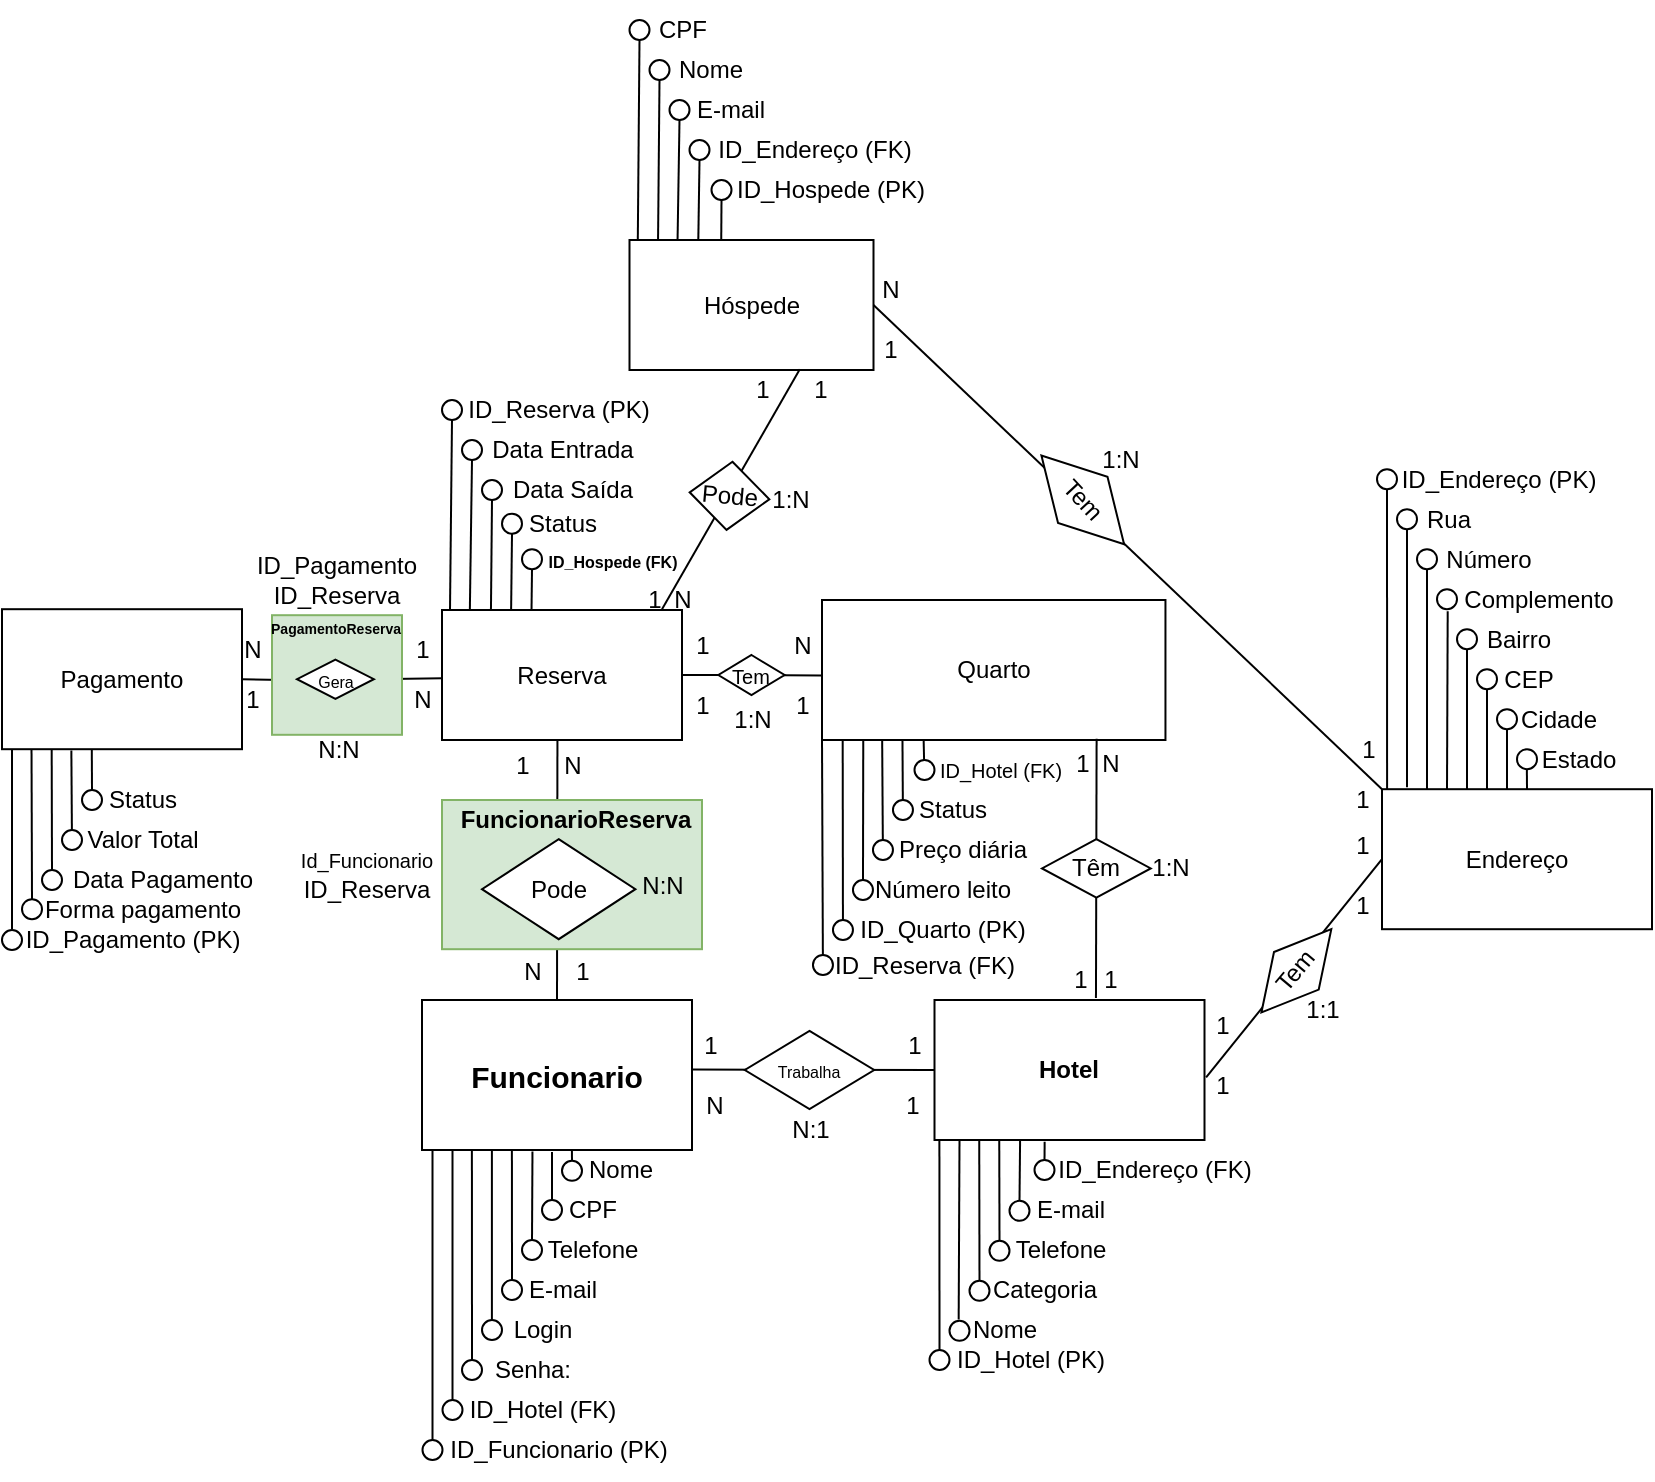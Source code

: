 <mxfile version="26.0.16">
  <diagram name="Página-1" id="-5CQcdj430jWBMGuvR-0">
    <mxGraphModel dx="191" dy="99" grid="1" gridSize="10" guides="1" tooltips="1" connect="1" arrows="1" fold="1" page="1" pageScale="1" pageWidth="827" pageHeight="1169" math="0" shadow="0">
      <root>
        <mxCell id="0" />
        <mxCell id="1" parent="0" />
        <mxCell id="Ok7dYE3IAMVengFxnzop-202" value="" style="endArrow=none;html=1;rounded=0;entryX=1;entryY=0.5;entryDx=0;entryDy=0;exitX=0.003;exitY=0.525;exitDx=0;exitDy=0;exitPerimeter=0;" parent="1" source="Ok7dYE3IAMVengFxnzop-203" target="Ok7dYE3IAMVengFxnzop-7" edge="1">
          <mxGeometry width="50" height="50" relative="1" as="geometry">
            <mxPoint x="190" y="599.6" as="sourcePoint" />
            <mxPoint x="190" y="729.6" as="targetPoint" />
          </mxGeometry>
        </mxCell>
        <mxCell id="2nnpZqraZmaVjeVW0E0M-34" value="" style="endArrow=none;html=1;rounded=0;entryX=1;entryY=0.5;entryDx=0;entryDy=0;exitX=0.003;exitY=0.525;exitDx=0;exitDy=0;exitPerimeter=0;" edge="1" parent="1" source="Ok7dYE3IAMVengFxnzop-6" target="Ok7dYE3IAMVengFxnzop-203">
          <mxGeometry width="50" height="50" relative="1" as="geometry">
            <mxPoint x="220" y="599" as="sourcePoint" />
            <mxPoint x="120" y="600" as="targetPoint" />
          </mxGeometry>
        </mxCell>
        <mxCell id="2nnpZqraZmaVjeVW0E0M-33" value="" style="rounded=0;whiteSpace=wrap;html=1;fillColor=#d5e8d4;strokeColor=#82b366;" vertex="1" parent="1">
          <mxGeometry x="135" y="567.6" width="65" height="59.8" as="geometry" />
        </mxCell>
        <mxCell id="Ok7dYE3IAMVengFxnzop-190" value="" style="endArrow=none;html=1;rounded=0;entryX=0.5;entryY=0;entryDx=0;entryDy=0;exitX=0.481;exitY=1.002;exitDx=0;exitDy=0;exitPerimeter=0;" parent="1" source="Ok7dYE3IAMVengFxnzop-6" target="Ok7dYE3IAMVengFxnzop-1" edge="1">
          <mxGeometry width="50" height="50" relative="1" as="geometry">
            <mxPoint x="356" y="734.8" as="sourcePoint" />
            <mxPoint x="235" y="734.8" as="targetPoint" />
          </mxGeometry>
        </mxCell>
        <mxCell id="2nnpZqraZmaVjeVW0E0M-31" value="" style="rounded=0;whiteSpace=wrap;html=1;fillColor=#d5e8d4;strokeColor=#82b366;align=left;" vertex="1" parent="1">
          <mxGeometry x="220" y="660" width="130" height="74.6" as="geometry" />
        </mxCell>
        <mxCell id="Ok7dYE3IAMVengFxnzop-1" value="&lt;font size=&quot;1&quot; style=&quot;&quot;&gt;&lt;span style=&quot;font-size: 15px;&quot;&gt;&lt;b&gt;Funcionario&lt;/b&gt;&lt;/span&gt;&lt;/font&gt;" style="rounded=0;whiteSpace=wrap;html=1;" parent="1" vertex="1">
          <mxGeometry x="210" y="760" width="135" height="75" as="geometry" />
        </mxCell>
        <mxCell id="Ok7dYE3IAMVengFxnzop-2" value="&lt;b&gt;Hotel&lt;/b&gt;" style="rounded=0;whiteSpace=wrap;html=1;" parent="1" vertex="1">
          <mxGeometry x="466.25" y="760" width="135" height="70" as="geometry" />
        </mxCell>
        <mxCell id="Ok7dYE3IAMVengFxnzop-3" value="Quarto" style="rounded=0;whiteSpace=wrap;html=1;" parent="1" vertex="1">
          <mxGeometry x="410" y="560" width="171.73" height="70" as="geometry" />
        </mxCell>
        <mxCell id="Ok7dYE3IAMVengFxnzop-4" value="Hóspede" style="rounded=0;whiteSpace=wrap;html=1;" parent="1" vertex="1">
          <mxGeometry x="313.75" y="380" width="122" height="65" as="geometry" />
        </mxCell>
        <mxCell id="Ok7dYE3IAMVengFxnzop-6" value="Reserva" style="rounded=0;whiteSpace=wrap;html=1;" parent="1" vertex="1">
          <mxGeometry x="220" y="565" width="120" height="65" as="geometry" />
        </mxCell>
        <mxCell id="Ok7dYE3IAMVengFxnzop-7" value="Pagamento" style="rounded=0;whiteSpace=wrap;html=1;" parent="1" vertex="1">
          <mxGeometry y="564.6" width="120" height="70" as="geometry" />
        </mxCell>
        <mxCell id="Ok7dYE3IAMVengFxnzop-28" value="" style="ellipse;whiteSpace=wrap;html=1;" parent="1" vertex="1">
          <mxGeometry x="230" y="940" width="10" height="10" as="geometry" />
        </mxCell>
        <mxCell id="Ok7dYE3IAMVengFxnzop-32" value="Nome" style="text;html=1;align=center;verticalAlign=middle;resizable=0;points=[];autosize=1;strokeColor=none;fillColor=none;" parent="1" vertex="1">
          <mxGeometry x="278.75" y="830.4" width="60" height="30" as="geometry" />
        </mxCell>
        <mxCell id="Ok7dYE3IAMVengFxnzop-33" value="CPF" style="text;html=1;align=center;verticalAlign=middle;resizable=0;points=[];autosize=1;strokeColor=none;fillColor=none;" parent="1" vertex="1">
          <mxGeometry x="270" y="850" width="50" height="30" as="geometry" />
        </mxCell>
        <mxCell id="Ok7dYE3IAMVengFxnzop-34" value="Telefone" style="text;html=1;align=center;verticalAlign=middle;resizable=0;points=[];autosize=1;strokeColor=none;fillColor=none;" parent="1" vertex="1">
          <mxGeometry x="260" y="870" width="70" height="30" as="geometry" />
        </mxCell>
        <mxCell id="Ok7dYE3IAMVengFxnzop-35" value="&lt;span style=&quot;font-weight: normal;&quot;&gt;E-mail&lt;/span&gt;" style="text;html=1;align=center;verticalAlign=middle;resizable=0;points=[];autosize=1;strokeColor=none;fillColor=none;fontStyle=1" parent="1" vertex="1">
          <mxGeometry x="250" y="890" width="60" height="30" as="geometry" />
        </mxCell>
        <mxCell id="Ok7dYE3IAMVengFxnzop-40" value="&lt;span style=&quot;font-weight: normal;&quot;&gt;Login&lt;/span&gt;" style="text;html=1;align=center;verticalAlign=middle;resizable=0;points=[];autosize=1;strokeColor=none;fillColor=none;fontStyle=1" parent="1" vertex="1">
          <mxGeometry x="245" y="910" width="50" height="30" as="geometry" />
        </mxCell>
        <mxCell id="Ok7dYE3IAMVengFxnzop-41" value="&lt;span style=&quot;font-weight: normal;&quot;&gt;Senha:&lt;/span&gt;" style="text;html=1;align=center;verticalAlign=middle;resizable=0;points=[];autosize=1;strokeColor=none;fillColor=none;fontStyle=1" parent="1" vertex="1">
          <mxGeometry x="235" y="930" width="60" height="30" as="geometry" />
        </mxCell>
        <mxCell id="Ok7dYE3IAMVengFxnzop-43" value="" style="endArrow=none;html=1;rounded=0;" parent="1" edge="1">
          <mxGeometry width="50" height="50" relative="1" as="geometry">
            <mxPoint x="235" y="940" as="sourcePoint" />
            <mxPoint x="234.95" y="835" as="targetPoint" />
          </mxGeometry>
        </mxCell>
        <mxCell id="Ok7dYE3IAMVengFxnzop-45" value="" style="ellipse;whiteSpace=wrap;html=1;" parent="1" vertex="1">
          <mxGeometry x="240" y="920" width="10" height="10" as="geometry" />
        </mxCell>
        <mxCell id="Ok7dYE3IAMVengFxnzop-46" value="" style="endArrow=none;html=1;rounded=0;" parent="1" edge="1">
          <mxGeometry width="50" height="50" relative="1" as="geometry">
            <mxPoint x="244.95" y="920" as="sourcePoint" />
            <mxPoint x="244.95" y="835" as="targetPoint" />
          </mxGeometry>
        </mxCell>
        <mxCell id="Ok7dYE3IAMVengFxnzop-47" value="" style="endArrow=none;html=1;rounded=0;" parent="1" edge="1">
          <mxGeometry width="50" height="50" relative="1" as="geometry">
            <mxPoint x="255" y="900" as="sourcePoint" />
            <mxPoint x="254.95" y="835" as="targetPoint" />
          </mxGeometry>
        </mxCell>
        <mxCell id="Ok7dYE3IAMVengFxnzop-48" value="" style="ellipse;whiteSpace=wrap;html=1;" parent="1" vertex="1">
          <mxGeometry x="250" y="900" width="10" height="10" as="geometry" />
        </mxCell>
        <mxCell id="Ok7dYE3IAMVengFxnzop-49" value="" style="endArrow=none;html=1;rounded=0;exitX=0.5;exitY=0;exitDx=0;exitDy=0;entryX=0.261;entryY=1.01;entryDx=0;entryDy=0;entryPerimeter=0;" parent="1" source="Ok7dYE3IAMVengFxnzop-50" edge="1">
          <mxGeometry width="50" height="50" relative="1" as="geometry">
            <mxPoint x="270" y="890" as="sourcePoint" />
            <mxPoint x="265.235" y="835.75" as="targetPoint" />
          </mxGeometry>
        </mxCell>
        <mxCell id="Ok7dYE3IAMVengFxnzop-50" value="" style="ellipse;whiteSpace=wrap;html=1;" parent="1" vertex="1">
          <mxGeometry x="260" y="880" width="10" height="10" as="geometry" />
        </mxCell>
        <mxCell id="Ok7dYE3IAMVengFxnzop-51" value="" style="endArrow=none;html=1;rounded=0;exitX=0.5;exitY=0;exitDx=0;exitDy=0;" parent="1" source="Ok7dYE3IAMVengFxnzop-52" edge="1">
          <mxGeometry width="50" height="50" relative="1" as="geometry">
            <mxPoint x="280" y="870" as="sourcePoint" />
            <mxPoint x="275" y="836" as="targetPoint" />
          </mxGeometry>
        </mxCell>
        <mxCell id="Ok7dYE3IAMVengFxnzop-52" value="" style="ellipse;whiteSpace=wrap;html=1;" parent="1" vertex="1">
          <mxGeometry x="270" y="860" width="10" height="10" as="geometry" />
        </mxCell>
        <mxCell id="Ok7dYE3IAMVengFxnzop-53" value="" style="endArrow=none;html=1;rounded=0;entryX=0.407;entryY=1.001;entryDx=0;entryDy=0;entryPerimeter=0;" parent="1" edge="1">
          <mxGeometry width="50" height="50" relative="1" as="geometry">
            <mxPoint x="285" y="840" as="sourcePoint" />
            <mxPoint x="284.945" y="835.075" as="targetPoint" />
          </mxGeometry>
        </mxCell>
        <mxCell id="Ok7dYE3IAMVengFxnzop-54" value="" style="ellipse;whiteSpace=wrap;html=1;" parent="1" vertex="1">
          <mxGeometry x="280" y="840.4" width="10" height="10" as="geometry" />
        </mxCell>
        <mxCell id="Ok7dYE3IAMVengFxnzop-57" value="" style="ellipse;whiteSpace=wrap;html=1;" parent="1" vertex="1">
          <mxGeometry x="463.75" y="935" width="10" height="10" as="geometry" />
        </mxCell>
        <mxCell id="Ok7dYE3IAMVengFxnzop-58" value="&lt;span style=&quot;font-weight: normal;&quot;&gt;ID_Hotel (PK)&lt;/span&gt;" style="text;html=1;align=center;verticalAlign=middle;resizable=0;points=[];autosize=1;strokeColor=none;fillColor=none;fontStyle=1" parent="1" vertex="1">
          <mxGeometry x="463.75" y="925" width="100" height="30" as="geometry" />
        </mxCell>
        <mxCell id="Ok7dYE3IAMVengFxnzop-59" value="" style="endArrow=none;html=1;rounded=0;" parent="1" edge="1">
          <mxGeometry width="50" height="50" relative="1" as="geometry">
            <mxPoint x="468.75" y="935" as="sourcePoint" />
            <mxPoint x="468.7" y="830" as="targetPoint" />
          </mxGeometry>
        </mxCell>
        <mxCell id="Ok7dYE3IAMVengFxnzop-63" value="&lt;span style=&quot;font-weight: 400;&quot;&gt;Nome&lt;/span&gt;" style="text;html=1;align=center;verticalAlign=middle;resizable=0;points=[];autosize=1;strokeColor=none;fillColor=none;fontStyle=1" parent="1" vertex="1">
          <mxGeometry x="471.25" y="910.4" width="60" height="30" as="geometry" />
        </mxCell>
        <mxCell id="Ok7dYE3IAMVengFxnzop-64" value="" style="endArrow=none;html=1;rounded=0;exitX=0.459;exitY=-0.069;exitDx=0;exitDy=0;exitPerimeter=0;" parent="1" source="Ok7dYE3IAMVengFxnzop-62" edge="1">
          <mxGeometry width="50" height="50" relative="1" as="geometry">
            <mxPoint x="478.8" y="935" as="sourcePoint" />
            <mxPoint x="478.75" y="830" as="targetPoint" />
          </mxGeometry>
        </mxCell>
        <mxCell id="Ok7dYE3IAMVengFxnzop-62" value="" style="ellipse;whiteSpace=wrap;html=1;" parent="1" vertex="1">
          <mxGeometry x="473.75" y="920.4" width="10" height="10" as="geometry" />
        </mxCell>
        <mxCell id="Ok7dYE3IAMVengFxnzop-84" value="" style="ellipse;whiteSpace=wrap;html=1;" parent="1" vertex="1">
          <mxGeometry x="483.75" y="900.4" width="10" height="10" as="geometry" />
        </mxCell>
        <mxCell id="Ok7dYE3IAMVengFxnzop-86" value="" style="endArrow=none;html=1;rounded=0;entryX=0.154;entryY=1.013;entryDx=0;entryDy=0;entryPerimeter=0;exitX=0.5;exitY=0;exitDx=0;exitDy=0;" parent="1" source="Ok7dYE3IAMVengFxnzop-84" edge="1">
          <mxGeometry width="50" height="50" relative="1" as="geometry">
            <mxPoint x="491.25" y="900" as="sourcePoint" />
            <mxPoint x="488.62" y="830" as="targetPoint" />
          </mxGeometry>
        </mxCell>
        <mxCell id="Ok7dYE3IAMVengFxnzop-87" value="&lt;span style=&quot;font-weight: 400;&quot;&gt;Categoria&lt;/span&gt;" style="text;html=1;align=center;verticalAlign=middle;resizable=0;points=[];autosize=1;strokeColor=none;fillColor=none;fontStyle=1" parent="1" vertex="1">
          <mxGeometry x="481.25" y="890.4" width="80" height="30" as="geometry" />
        </mxCell>
        <mxCell id="Ok7dYE3IAMVengFxnzop-89" value="" style="endArrow=none;html=1;rounded=0;entryX=0.154;entryY=1.013;entryDx=0;entryDy=0;entryPerimeter=0;exitX=0.5;exitY=0;exitDx=0;exitDy=0;" parent="1" source="Ok7dYE3IAMVengFxnzop-90" edge="1">
          <mxGeometry width="50" height="50" relative="1" as="geometry">
            <mxPoint x="501.25" y="890" as="sourcePoint" />
            <mxPoint x="498.63" y="830" as="targetPoint" />
          </mxGeometry>
        </mxCell>
        <mxCell id="Ok7dYE3IAMVengFxnzop-90" value="" style="ellipse;whiteSpace=wrap;html=1;" parent="1" vertex="1">
          <mxGeometry x="493.75" y="880.4" width="10" height="10" as="geometry" />
        </mxCell>
        <mxCell id="Ok7dYE3IAMVengFxnzop-91" value="" style="endArrow=none;html=1;rounded=0;entryX=0.317;entryY=1.003;entryDx=0;entryDy=0;entryPerimeter=0;exitX=0.5;exitY=0;exitDx=0;exitDy=0;" parent="1" source="Ok7dYE3IAMVengFxnzop-92" target="Ok7dYE3IAMVengFxnzop-2" edge="1">
          <mxGeometry width="50" height="50" relative="1" as="geometry">
            <mxPoint x="511.25" y="870" as="sourcePoint" />
            <mxPoint x="508.63" y="810" as="targetPoint" />
          </mxGeometry>
        </mxCell>
        <mxCell id="Ok7dYE3IAMVengFxnzop-92" value="" style="ellipse;whiteSpace=wrap;html=1;" parent="1" vertex="1">
          <mxGeometry x="503.75" y="860.4" width="10" height="10" as="geometry" />
        </mxCell>
        <mxCell id="Ok7dYE3IAMVengFxnzop-93" value="" style="endArrow=none;html=1;rounded=0;entryX=0.408;entryY=1.013;entryDx=0;entryDy=0;entryPerimeter=0;exitX=0.5;exitY=0;exitDx=0;exitDy=0;" parent="1" source="Ok7dYE3IAMVengFxnzop-94" target="Ok7dYE3IAMVengFxnzop-2" edge="1">
          <mxGeometry width="50" height="50" relative="1" as="geometry">
            <mxPoint x="523.75" y="855" as="sourcePoint" />
            <mxPoint x="521.13" y="795" as="targetPoint" />
          </mxGeometry>
        </mxCell>
        <mxCell id="Ok7dYE3IAMVengFxnzop-94" value="" style="ellipse;whiteSpace=wrap;html=1;" parent="1" vertex="1">
          <mxGeometry x="516.25" y="840" width="10" height="10" as="geometry" />
        </mxCell>
        <mxCell id="Ok7dYE3IAMVengFxnzop-95" value="&lt;span style=&quot;font-weight: normal;&quot;&gt;Telefone&lt;/span&gt;" style="text;html=1;align=center;verticalAlign=middle;resizable=0;points=[];autosize=1;strokeColor=none;fillColor=none;fontStyle=1" parent="1" vertex="1">
          <mxGeometry x="493.75" y="870.4" width="70" height="30" as="geometry" />
        </mxCell>
        <mxCell id="Ok7dYE3IAMVengFxnzop-96" value="&lt;span style=&quot;font-weight: normal;&quot;&gt;E-mail&lt;/span&gt;" style="text;html=1;align=center;verticalAlign=middle;resizable=0;points=[];autosize=1;strokeColor=none;fillColor=none;fontStyle=1" parent="1" vertex="1">
          <mxGeometry x="503.75" y="850.4" width="60" height="30" as="geometry" />
        </mxCell>
        <mxCell id="Ok7dYE3IAMVengFxnzop-97" value="&lt;span style=&quot;font-weight: normal;&quot;&gt;ID_Endereço (FK)&lt;/span&gt;" style="text;html=1;align=center;verticalAlign=middle;resizable=0;points=[];autosize=1;strokeColor=none;fillColor=none;fontStyle=1" parent="1" vertex="1">
          <mxGeometry x="516.25" y="830" width="120" height="30" as="geometry" />
        </mxCell>
        <mxCell id="Ok7dYE3IAMVengFxnzop-98" value="Endereço" style="rounded=0;whiteSpace=wrap;html=1;" parent="1" vertex="1">
          <mxGeometry x="690" y="654.6" width="135" height="70" as="geometry" />
        </mxCell>
        <mxCell id="Ok7dYE3IAMVengFxnzop-100" value="" style="endArrow=none;html=1;rounded=0;entryX=0.5;entryY=1;entryDx=0;entryDy=0;" parent="1" target="Ok7dYE3IAMVengFxnzop-101" edge="1">
          <mxGeometry width="50" height="50" relative="1" as="geometry">
            <mxPoint x="692.55" y="654.6" as="sourcePoint" />
            <mxPoint x="692.5" y="549.6" as="targetPoint" />
          </mxGeometry>
        </mxCell>
        <mxCell id="Ok7dYE3IAMVengFxnzop-101" value="" style="ellipse;whiteSpace=wrap;html=1;" parent="1" vertex="1">
          <mxGeometry x="687.5" y="494.6" width="10" height="10" as="geometry" />
        </mxCell>
        <mxCell id="Ok7dYE3IAMVengFxnzop-102" value="" style="ellipse;whiteSpace=wrap;html=1;" parent="1" vertex="1">
          <mxGeometry x="697.5" y="514.6" width="10" height="10" as="geometry" />
        </mxCell>
        <mxCell id="Ok7dYE3IAMVengFxnzop-103" value="" style="ellipse;whiteSpace=wrap;html=1;" parent="1" vertex="1">
          <mxGeometry x="707.5" y="534.6" width="10" height="10" as="geometry" />
        </mxCell>
        <mxCell id="Ok7dYE3IAMVengFxnzop-104" value="" style="ellipse;whiteSpace=wrap;html=1;" parent="1" vertex="1">
          <mxGeometry x="717.5" y="554.6" width="10" height="10" as="geometry" />
        </mxCell>
        <mxCell id="Ok7dYE3IAMVengFxnzop-108" value="" style="endArrow=none;html=1;rounded=0;entryX=0.5;entryY=1;entryDx=0;entryDy=0;" parent="1" target="Ok7dYE3IAMVengFxnzop-102" edge="1">
          <mxGeometry width="50" height="50" relative="1" as="geometry">
            <mxPoint x="702.5" y="653.6" as="sourcePoint" />
            <mxPoint x="699.9" y="554.6" as="targetPoint" />
          </mxGeometry>
        </mxCell>
        <mxCell id="Ok7dYE3IAMVengFxnzop-109" value="" style="endArrow=none;html=1;rounded=0;entryX=0.5;entryY=1;entryDx=0;entryDy=0;" parent="1" target="Ok7dYE3IAMVengFxnzop-103" edge="1">
          <mxGeometry width="50" height="50" relative="1" as="geometry">
            <mxPoint x="712.5" y="654.6" as="sourcePoint" />
            <mxPoint x="712.5" y="594.6" as="targetPoint" />
          </mxGeometry>
        </mxCell>
        <mxCell id="Ok7dYE3IAMVengFxnzop-110" value="" style="endArrow=none;html=1;rounded=0;entryX=0.535;entryY=1.101;entryDx=0;entryDy=0;entryPerimeter=0;" parent="1" target="Ok7dYE3IAMVengFxnzop-104" edge="1">
          <mxGeometry width="50" height="50" relative="1" as="geometry">
            <mxPoint x="722.5" y="654.6" as="sourcePoint" />
            <mxPoint x="722.5" y="614.6" as="targetPoint" />
          </mxGeometry>
        </mxCell>
        <mxCell id="Ok7dYE3IAMVengFxnzop-114" value="" style="endArrow=none;html=1;rounded=0;" parent="1" target="Ok7dYE3IAMVengFxnzop-105" edge="1">
          <mxGeometry width="50" height="50" relative="1" as="geometry">
            <mxPoint x="732.5" y="654.6" as="sourcePoint" />
            <mxPoint x="732.5" y="594.6" as="targetPoint" />
          </mxGeometry>
        </mxCell>
        <mxCell id="Ok7dYE3IAMVengFxnzop-105" value="" style="ellipse;whiteSpace=wrap;html=1;" parent="1" vertex="1">
          <mxGeometry x="727.5" y="574.6" width="10" height="10" as="geometry" />
        </mxCell>
        <mxCell id="Ok7dYE3IAMVengFxnzop-115" value="" style="endArrow=none;html=1;rounded=0;entryX=0.5;entryY=1;entryDx=0;entryDy=0;" parent="1" target="Ok7dYE3IAMVengFxnzop-106" edge="1">
          <mxGeometry width="50" height="50" relative="1" as="geometry">
            <mxPoint x="742.5" y="654.6" as="sourcePoint" />
            <mxPoint x="742.5" y="604.6" as="targetPoint" />
          </mxGeometry>
        </mxCell>
        <mxCell id="Ok7dYE3IAMVengFxnzop-106" value="" style="ellipse;whiteSpace=wrap;html=1;" parent="1" vertex="1">
          <mxGeometry x="737.5" y="594.6" width="10" height="10" as="geometry" />
        </mxCell>
        <mxCell id="Ok7dYE3IAMVengFxnzop-116" value="" style="endArrow=none;html=1;rounded=0;entryX=0.5;entryY=1;entryDx=0;entryDy=0;" parent="1" target="Ok7dYE3IAMVengFxnzop-107" edge="1">
          <mxGeometry width="50" height="50" relative="1" as="geometry">
            <mxPoint x="752.5" y="654.6" as="sourcePoint" />
            <mxPoint x="752.5" y="614.6" as="targetPoint" />
          </mxGeometry>
        </mxCell>
        <mxCell id="Ok7dYE3IAMVengFxnzop-107" value="" style="ellipse;whiteSpace=wrap;html=1;" parent="1" vertex="1">
          <mxGeometry x="747.5" y="614.6" width="10" height="10" as="geometry" />
        </mxCell>
        <mxCell id="Ok7dYE3IAMVengFxnzop-117" value="&lt;span style=&quot;font-weight: normal;&quot;&gt;ID_Endereço (PK)&lt;/span&gt;" style="text;html=1;align=center;verticalAlign=middle;resizable=0;points=[];autosize=1;strokeColor=none;fillColor=none;fontStyle=1" parent="1" vertex="1">
          <mxGeometry x="687.5" y="484.6" width="120" height="30" as="geometry" />
        </mxCell>
        <mxCell id="Ok7dYE3IAMVengFxnzop-119" value="&lt;span style=&quot;font-weight: normal;&quot;&gt;Rua&lt;/span&gt;" style="text;html=1;align=center;verticalAlign=middle;resizable=0;points=[];autosize=1;strokeColor=none;fillColor=none;fontStyle=1" parent="1" vertex="1">
          <mxGeometry x="697.5" y="504.6" width="50" height="30" as="geometry" />
        </mxCell>
        <mxCell id="Ok7dYE3IAMVengFxnzop-120" value="&lt;span style=&quot;font-weight: normal;&quot;&gt;Número&lt;/span&gt;" style="text;html=1;align=center;verticalAlign=middle;resizable=0;points=[];autosize=1;strokeColor=none;fillColor=none;fontStyle=1" parent="1" vertex="1">
          <mxGeometry x="707.5" y="524.6" width="70" height="30" as="geometry" />
        </mxCell>
        <mxCell id="Ok7dYE3IAMVengFxnzop-121" value="&lt;span style=&quot;font-weight: normal;&quot;&gt;Complemento&lt;/span&gt;" style="text;html=1;align=center;verticalAlign=middle;resizable=0;points=[];autosize=1;strokeColor=none;fillColor=none;fontStyle=1" parent="1" vertex="1">
          <mxGeometry x="717.5" y="544.6" width="100" height="30" as="geometry" />
        </mxCell>
        <mxCell id="Ok7dYE3IAMVengFxnzop-122" value="&lt;span style=&quot;font-weight: normal;&quot;&gt;Bairro&lt;/span&gt;" style="text;html=1;align=center;verticalAlign=middle;resizable=0;points=[];autosize=1;strokeColor=none;fillColor=none;fontStyle=1" parent="1" vertex="1">
          <mxGeometry x="727.5" y="564.6" width="60" height="30" as="geometry" />
        </mxCell>
        <mxCell id="Ok7dYE3IAMVengFxnzop-123" value="&lt;span style=&quot;font-weight: normal;&quot;&gt;CEP&lt;/span&gt;" style="text;html=1;align=center;verticalAlign=middle;resizable=0;points=[];autosize=1;strokeColor=none;fillColor=none;fontStyle=1" parent="1" vertex="1">
          <mxGeometry x="737.5" y="584.6" width="50" height="30" as="geometry" />
        </mxCell>
        <mxCell id="Ok7dYE3IAMVengFxnzop-124" value="&lt;span style=&quot;font-weight: normal;&quot;&gt;Cidade&lt;/span&gt;" style="text;html=1;align=center;verticalAlign=middle;resizable=0;points=[];autosize=1;strokeColor=none;fillColor=none;fontStyle=1" parent="1" vertex="1">
          <mxGeometry x="747.5" y="604.6" width="60" height="30" as="geometry" />
        </mxCell>
        <mxCell id="Ok7dYE3IAMVengFxnzop-126" value="" style="endArrow=none;html=1;rounded=0;entryX=0.5;entryY=1;entryDx=0;entryDy=0;exitX=0.035;exitY=1.001;exitDx=0;exitDy=0;exitPerimeter=0;" parent="1" target="Ok7dYE3IAMVengFxnzop-127" edge="1">
          <mxGeometry width="50" height="50" relative="1" as="geometry">
            <mxPoint x="420.345" y="629.67" as="sourcePoint" />
            <mxPoint x="594.45" y="724.41" as="targetPoint" />
          </mxGeometry>
        </mxCell>
        <mxCell id="Ok7dYE3IAMVengFxnzop-127" value="" style="ellipse;whiteSpace=wrap;html=1;" parent="1" vertex="1">
          <mxGeometry x="415.48" y="720" width="10" height="10" as="geometry" />
        </mxCell>
        <mxCell id="Ok7dYE3IAMVengFxnzop-128" value="" style="endArrow=none;html=1;rounded=0;entryX=0.5;entryY=1;entryDx=0;entryDy=0;exitX=0.109;exitY=1;exitDx=0;exitDy=0;exitPerimeter=0;" parent="1" target="Ok7dYE3IAMVengFxnzop-129" edge="1">
          <mxGeometry width="50" height="50" relative="1" as="geometry">
            <mxPoint x="430.631" y="629.6" as="sourcePoint" />
            <mxPoint x="604.45" y="734.41" as="targetPoint" />
          </mxGeometry>
        </mxCell>
        <mxCell id="Ok7dYE3IAMVengFxnzop-129" value="" style="ellipse;whiteSpace=wrap;html=1;" parent="1" vertex="1">
          <mxGeometry x="425.48" y="700" width="10" height="10" as="geometry" />
        </mxCell>
        <mxCell id="Ok7dYE3IAMVengFxnzop-130" value="" style="endArrow=none;html=1;rounded=0;entryX=0.5;entryY=1;entryDx=0;entryDy=0;exitX=0.177;exitY=1.009;exitDx=0;exitDy=0;exitPerimeter=0;" parent="1" target="Ok7dYE3IAMVengFxnzop-131" edge="1">
          <mxGeometry width="50" height="50" relative="1" as="geometry">
            <mxPoint x="440.083" y="630.23" as="sourcePoint" />
            <mxPoint x="614.45" y="744.41" as="targetPoint" />
          </mxGeometry>
        </mxCell>
        <mxCell id="Ok7dYE3IAMVengFxnzop-131" value="" style="ellipse;whiteSpace=wrap;html=1;" parent="1" vertex="1">
          <mxGeometry x="435.48" y="680" width="10" height="10" as="geometry" />
        </mxCell>
        <mxCell id="Ok7dYE3IAMVengFxnzop-132" value="" style="endArrow=none;html=1;rounded=0;entryX=0.5;entryY=1;entryDx=0;entryDy=0;exitX=0.25;exitY=1;exitDx=0;exitDy=0;" parent="1" target="Ok7dYE3IAMVengFxnzop-133" edge="1">
          <mxGeometry width="50" height="50" relative="1" as="geometry">
            <mxPoint x="450.23" y="629.6" as="sourcePoint" />
            <mxPoint x="624.45" y="754.41" as="targetPoint" />
          </mxGeometry>
        </mxCell>
        <mxCell id="Ok7dYE3IAMVengFxnzop-133" value="" style="ellipse;whiteSpace=wrap;html=1;" parent="1" vertex="1">
          <mxGeometry x="445.48" y="660" width="10" height="10" as="geometry" />
        </mxCell>
        <mxCell id="Ok7dYE3IAMVengFxnzop-134" value="ID_Quarto (PK)" style="text;html=1;align=center;verticalAlign=middle;resizable=0;points=[];autosize=1;strokeColor=none;fillColor=none;" parent="1" vertex="1">
          <mxGeometry x="415" y="710" width="110" height="30" as="geometry" />
        </mxCell>
        <mxCell id="Ok7dYE3IAMVengFxnzop-135" value="Número leito" style="text;html=1;align=center;verticalAlign=middle;resizable=0;points=[];autosize=1;strokeColor=none;fillColor=none;" parent="1" vertex="1">
          <mxGeometry x="425.48" y="690" width="90" height="30" as="geometry" />
        </mxCell>
        <mxCell id="Ok7dYE3IAMVengFxnzop-136" value="Preço diária" style="text;html=1;align=center;verticalAlign=middle;resizable=0;points=[];autosize=1;strokeColor=none;fillColor=none;" parent="1" vertex="1">
          <mxGeometry x="435.48" y="670" width="90" height="30" as="geometry" />
        </mxCell>
        <mxCell id="Ok7dYE3IAMVengFxnzop-137" value="Status" style="text;html=1;align=center;verticalAlign=middle;resizable=0;points=[];autosize=1;strokeColor=none;fillColor=none;" parent="1" vertex="1">
          <mxGeometry x="445.48" y="650" width="60" height="30" as="geometry" />
        </mxCell>
        <mxCell id="Ok7dYE3IAMVengFxnzop-138" value="" style="endArrow=none;html=1;rounded=0;entryX=0.5;entryY=1;entryDx=0;entryDy=0;exitX=0.034;exitY=0.004;exitDx=0;exitDy=0;exitPerimeter=0;" parent="1" source="Ok7dYE3IAMVengFxnzop-4" target="Ok7dYE3IAMVengFxnzop-139" edge="1">
          <mxGeometry width="50" height="50" relative="1" as="geometry">
            <mxPoint x="318.75" y="270" as="sourcePoint" />
            <mxPoint x="492.72" y="364.81" as="targetPoint" />
          </mxGeometry>
        </mxCell>
        <mxCell id="Ok7dYE3IAMVengFxnzop-139" value="" style="ellipse;whiteSpace=wrap;html=1;" parent="1" vertex="1">
          <mxGeometry x="313.75" y="270.0" width="10" height="10" as="geometry" />
        </mxCell>
        <mxCell id="Ok7dYE3IAMVengFxnzop-140" value="" style="endArrow=none;html=1;rounded=0;entryX=0.5;entryY=1;entryDx=0;entryDy=0;exitX=0.117;exitY=0.001;exitDx=0;exitDy=0;exitPerimeter=0;" parent="1" source="Ok7dYE3IAMVengFxnzop-4" target="Ok7dYE3IAMVengFxnzop-141" edge="1">
          <mxGeometry width="50" height="50" relative="1" as="geometry">
            <mxPoint x="327.75" y="390" as="sourcePoint" />
            <mxPoint x="502.72" y="374.81" as="targetPoint" />
          </mxGeometry>
        </mxCell>
        <mxCell id="Ok7dYE3IAMVengFxnzop-141" value="" style="ellipse;whiteSpace=wrap;html=1;" parent="1" vertex="1">
          <mxGeometry x="323.75" y="290.0" width="10" height="10" as="geometry" />
        </mxCell>
        <mxCell id="Ok7dYE3IAMVengFxnzop-142" value="" style="endArrow=none;html=1;rounded=0;entryX=0.5;entryY=1;entryDx=0;entryDy=0;exitX=0.197;exitY=-0.001;exitDx=0;exitDy=0;exitPerimeter=0;" parent="1" source="Ok7dYE3IAMVengFxnzop-4" target="Ok7dYE3IAMVengFxnzop-143" edge="1">
          <mxGeometry width="50" height="50" relative="1" as="geometry">
            <mxPoint x="337.75" y="400" as="sourcePoint" />
            <mxPoint x="512.72" y="384.81" as="targetPoint" />
          </mxGeometry>
        </mxCell>
        <mxCell id="Ok7dYE3IAMVengFxnzop-143" value="" style="ellipse;whiteSpace=wrap;html=1;" parent="1" vertex="1">
          <mxGeometry x="333.75" y="310.0" width="10" height="10" as="geometry" />
        </mxCell>
        <mxCell id="Ok7dYE3IAMVengFxnzop-144" value="" style="endArrow=none;html=1;rounded=0;entryX=0.5;entryY=1;entryDx=0;entryDy=0;exitX=0.282;exitY=-0.001;exitDx=0;exitDy=0;exitPerimeter=0;" parent="1" source="Ok7dYE3IAMVengFxnzop-4" target="Ok7dYE3IAMVengFxnzop-145" edge="1">
          <mxGeometry width="50" height="50" relative="1" as="geometry">
            <mxPoint x="347.75" y="410" as="sourcePoint" />
            <mxPoint x="522.72" y="394.81" as="targetPoint" />
          </mxGeometry>
        </mxCell>
        <mxCell id="Ok7dYE3IAMVengFxnzop-145" value="" style="ellipse;whiteSpace=wrap;html=1;" parent="1" vertex="1">
          <mxGeometry x="343.75" y="330.0" width="10" height="10" as="geometry" />
        </mxCell>
        <mxCell id="Ok7dYE3IAMVengFxnzop-146" value="CPF" style="text;html=1;align=center;verticalAlign=middle;resizable=0;points=[];autosize=1;strokeColor=none;fillColor=none;" parent="1" vertex="1">
          <mxGeometry x="314.75" y="260" width="50" height="30" as="geometry" />
        </mxCell>
        <mxCell id="Ok7dYE3IAMVengFxnzop-147" value="Nome" style="text;html=1;align=center;verticalAlign=middle;resizable=0;points=[];autosize=1;strokeColor=none;fillColor=none;" parent="1" vertex="1">
          <mxGeometry x="323.75" y="280" width="60" height="30" as="geometry" />
        </mxCell>
        <mxCell id="Ok7dYE3IAMVengFxnzop-148" value="E-mail" style="text;html=1;align=center;verticalAlign=middle;resizable=0;points=[];autosize=1;strokeColor=none;fillColor=none;" parent="1" vertex="1">
          <mxGeometry x="333.75" y="300" width="60" height="30" as="geometry" />
        </mxCell>
        <mxCell id="Ok7dYE3IAMVengFxnzop-151" value="" style="ellipse;whiteSpace=wrap;html=1;" parent="1" vertex="1">
          <mxGeometry x="757.5" y="634.6" width="10" height="10" as="geometry" />
        </mxCell>
        <mxCell id="Ok7dYE3IAMVengFxnzop-152" value="" style="endArrow=none;html=1;rounded=0;entryX=0.5;entryY=1;entryDx=0;entryDy=0;" parent="1" edge="1">
          <mxGeometry width="50" height="50" relative="1" as="geometry">
            <mxPoint x="762.5" y="654.6" as="sourcePoint" />
            <mxPoint x="762.43" y="644.6" as="targetPoint" />
          </mxGeometry>
        </mxCell>
        <mxCell id="Ok7dYE3IAMVengFxnzop-153" value="&lt;span style=&quot;font-weight: normal;&quot;&gt;Estado&lt;/span&gt;" style="text;html=1;align=center;verticalAlign=middle;resizable=0;points=[];autosize=1;strokeColor=none;fillColor=none;fontStyle=1" parent="1" vertex="1">
          <mxGeometry x="757.5" y="624.6" width="60" height="30" as="geometry" />
        </mxCell>
        <mxCell id="Ok7dYE3IAMVengFxnzop-154" value="&lt;span style=&quot;font-weight: normal;&quot;&gt;ID_Endereço (FK)&lt;/span&gt;" style="text;html=1;align=center;verticalAlign=middle;resizable=0;points=[];autosize=1;strokeColor=none;fillColor=none;fontStyle=1" parent="1" vertex="1">
          <mxGeometry x="346.25" y="320" width="120" height="30" as="geometry" />
        </mxCell>
        <mxCell id="Ok7dYE3IAMVengFxnzop-155" value="" style="endArrow=none;html=1;rounded=0;entryX=0.5;entryY=1;entryDx=0;entryDy=0;" parent="1" target="Ok7dYE3IAMVengFxnzop-156" edge="1">
          <mxGeometry width="50" height="50" relative="1" as="geometry">
            <mxPoint x="224" y="565" as="sourcePoint" />
            <mxPoint x="398.97" y="554.81" as="targetPoint" />
          </mxGeometry>
        </mxCell>
        <mxCell id="Ok7dYE3IAMVengFxnzop-156" value="" style="ellipse;whiteSpace=wrap;html=1;" parent="1" vertex="1">
          <mxGeometry x="220" y="460" width="10" height="10" as="geometry" />
        </mxCell>
        <mxCell id="Ok7dYE3IAMVengFxnzop-157" value="" style="endArrow=none;html=1;rounded=0;entryX=0.5;entryY=1;entryDx=0;entryDy=0;exitX=0.116;exitY=0.005;exitDx=0;exitDy=0;exitPerimeter=0;" parent="1" source="Ok7dYE3IAMVengFxnzop-6" target="Ok7dYE3IAMVengFxnzop-158" edge="1">
          <mxGeometry width="50" height="50" relative="1" as="geometry">
            <mxPoint x="234" y="580" as="sourcePoint" />
            <mxPoint x="408.97" y="564.81" as="targetPoint" />
          </mxGeometry>
        </mxCell>
        <mxCell id="Ok7dYE3IAMVengFxnzop-158" value="" style="ellipse;whiteSpace=wrap;html=1;" parent="1" vertex="1">
          <mxGeometry x="230" y="480" width="10" height="10" as="geometry" />
        </mxCell>
        <mxCell id="Ok7dYE3IAMVengFxnzop-159" value="" style="endArrow=none;html=1;rounded=0;entryX=0.5;entryY=1;entryDx=0;entryDy=0;exitX=0.204;exitY=-0.004;exitDx=0;exitDy=0;exitPerimeter=0;" parent="1" source="Ok7dYE3IAMVengFxnzop-6" target="Ok7dYE3IAMVengFxnzop-160" edge="1">
          <mxGeometry width="50" height="50" relative="1" as="geometry">
            <mxPoint x="244" y="590" as="sourcePoint" />
            <mxPoint x="418.97" y="574.81" as="targetPoint" />
          </mxGeometry>
        </mxCell>
        <mxCell id="Ok7dYE3IAMVengFxnzop-160" value="" style="ellipse;whiteSpace=wrap;html=1;" parent="1" vertex="1">
          <mxGeometry x="240" y="500" width="10" height="10" as="geometry" />
        </mxCell>
        <mxCell id="Ok7dYE3IAMVengFxnzop-161" value="" style="endArrow=none;html=1;rounded=0;entryX=0.5;entryY=1;entryDx=0;entryDy=0;exitX=0.288;exitY=0.002;exitDx=0;exitDy=0;exitPerimeter=0;" parent="1" source="Ok7dYE3IAMVengFxnzop-6" target="Ok7dYE3IAMVengFxnzop-162" edge="1">
          <mxGeometry width="50" height="50" relative="1" as="geometry">
            <mxPoint x="254" y="600" as="sourcePoint" />
            <mxPoint x="428.97" y="584.81" as="targetPoint" />
          </mxGeometry>
        </mxCell>
        <mxCell id="Ok7dYE3IAMVengFxnzop-162" value="" style="ellipse;whiteSpace=wrap;html=1;" parent="1" vertex="1">
          <mxGeometry x="250" y="516.82" width="10" height="10" as="geometry" />
        </mxCell>
        <mxCell id="Ok7dYE3IAMVengFxnzop-163" value="ID_Reserva (PK)" style="text;html=1;align=center;verticalAlign=middle;resizable=0;points=[];autosize=1;strokeColor=none;fillColor=none;" parent="1" vertex="1">
          <mxGeometry x="222.5" y="450" width="110" height="30" as="geometry" />
        </mxCell>
        <mxCell id="Ok7dYE3IAMVengFxnzop-164" value="Data Entrada" style="text;html=1;align=center;verticalAlign=middle;resizable=0;points=[];autosize=1;strokeColor=none;fillColor=none;" parent="1" vertex="1">
          <mxGeometry x="235" y="470" width="90" height="30" as="geometry" />
        </mxCell>
        <mxCell id="Ok7dYE3IAMVengFxnzop-165" value="Data Saída" style="text;html=1;align=center;verticalAlign=middle;resizable=0;points=[];autosize=1;strokeColor=none;fillColor=none;" parent="1" vertex="1">
          <mxGeometry x="245" y="490" width="80" height="30" as="geometry" />
        </mxCell>
        <mxCell id="Ok7dYE3IAMVengFxnzop-166" value="Status" style="text;html=1;align=center;verticalAlign=middle;resizable=0;points=[];autosize=1;strokeColor=none;fillColor=none;" parent="1" vertex="1">
          <mxGeometry x="250" y="506.82" width="60" height="30" as="geometry" />
        </mxCell>
        <mxCell id="Ok7dYE3IAMVengFxnzop-167" value="" style="endArrow=none;html=1;rounded=0;exitX=0.035;exitY=1.001;exitDx=0;exitDy=0;exitPerimeter=0;" parent="1" edge="1">
          <mxGeometry width="50" height="50" relative="1" as="geometry">
            <mxPoint x="5" y="634.6" as="sourcePoint" />
            <mxPoint x="5" y="724.6" as="targetPoint" />
          </mxGeometry>
        </mxCell>
        <mxCell id="Ok7dYE3IAMVengFxnzop-168" value="" style="ellipse;whiteSpace=wrap;html=1;" parent="1" vertex="1">
          <mxGeometry y="725" width="10" height="10" as="geometry" />
        </mxCell>
        <mxCell id="Ok7dYE3IAMVengFxnzop-169" value="ID_Pagamento (PK)" style="text;html=1;align=center;verticalAlign=middle;resizable=0;points=[];autosize=1;strokeColor=none;fillColor=none;" parent="1" vertex="1">
          <mxGeometry y="715" width="130" height="30" as="geometry" />
        </mxCell>
        <mxCell id="Ok7dYE3IAMVengFxnzop-175" value="" style="ellipse;whiteSpace=wrap;html=1;" parent="1" vertex="1">
          <mxGeometry x="30" y="675" width="10" height="10" as="geometry" />
        </mxCell>
        <mxCell id="Ok7dYE3IAMVengFxnzop-178" value="" style="endArrow=none;html=1;rounded=0;exitX=0.123;exitY=1.002;exitDx=0;exitDy=0;exitPerimeter=0;" parent="1" source="Ok7dYE3IAMVengFxnzop-7" target="Ok7dYE3IAMVengFxnzop-171" edge="1">
          <mxGeometry width="50" height="50" relative="1" as="geometry">
            <mxPoint x="15" y="644.6" as="sourcePoint" />
            <mxPoint x="15" y="734.6" as="targetPoint" />
          </mxGeometry>
        </mxCell>
        <mxCell id="Ok7dYE3IAMVengFxnzop-171" value="" style="ellipse;whiteSpace=wrap;html=1;" parent="1" vertex="1">
          <mxGeometry x="10" y="709.6" width="10" height="10" as="geometry" />
        </mxCell>
        <mxCell id="Ok7dYE3IAMVengFxnzop-179" value="" style="endArrow=none;html=1;rounded=0;exitX=0.207;exitY=1.001;exitDx=0;exitDy=0;exitPerimeter=0;" parent="1" source="Ok7dYE3IAMVengFxnzop-7" target="Ok7dYE3IAMVengFxnzop-173" edge="1">
          <mxGeometry width="50" height="50" relative="1" as="geometry">
            <mxPoint x="25" y="654.6" as="sourcePoint" />
            <mxPoint x="25" y="744.6" as="targetPoint" />
          </mxGeometry>
        </mxCell>
        <mxCell id="Ok7dYE3IAMVengFxnzop-173" value="" style="ellipse;whiteSpace=wrap;html=1;" parent="1" vertex="1">
          <mxGeometry x="20" y="695" width="10" height="10" as="geometry" />
        </mxCell>
        <mxCell id="Ok7dYE3IAMVengFxnzop-180" value="" style="endArrow=none;html=1;rounded=0;exitX=0.035;exitY=1.001;exitDx=0;exitDy=0;exitPerimeter=0;" parent="1" target="Ok7dYE3IAMVengFxnzop-177" edge="1">
          <mxGeometry width="50" height="50" relative="1" as="geometry">
            <mxPoint x="44.9" y="634.6" as="sourcePoint" />
            <mxPoint x="44.9" y="724.6" as="targetPoint" />
          </mxGeometry>
        </mxCell>
        <mxCell id="Ok7dYE3IAMVengFxnzop-177" value="" style="ellipse;whiteSpace=wrap;html=1;" parent="1" vertex="1">
          <mxGeometry x="40" y="655" width="10" height="10" as="geometry" />
        </mxCell>
        <mxCell id="Ok7dYE3IAMVengFxnzop-181" value="" style="endArrow=none;html=1;rounded=0;exitX=0.289;exitY=1.009;exitDx=0;exitDy=0;exitPerimeter=0;" parent="1" source="Ok7dYE3IAMVengFxnzop-7" edge="1">
          <mxGeometry width="50" height="50" relative="1" as="geometry">
            <mxPoint x="34.95" y="616" as="sourcePoint" />
            <mxPoint x="34.95" y="675" as="targetPoint" />
          </mxGeometry>
        </mxCell>
        <mxCell id="Ok7dYE3IAMVengFxnzop-182" value="Forma pagamento" style="text;html=1;align=center;verticalAlign=middle;resizable=0;points=[];autosize=1;strokeColor=none;fillColor=none;" parent="1" vertex="1">
          <mxGeometry x="10" y="699.6" width="120" height="30" as="geometry" />
        </mxCell>
        <mxCell id="Ok7dYE3IAMVengFxnzop-183" value="Data Pagamento" style="text;html=1;align=center;verticalAlign=middle;resizable=0;points=[];autosize=1;strokeColor=none;fillColor=none;" parent="1" vertex="1">
          <mxGeometry x="25" y="685" width="110" height="30" as="geometry" />
        </mxCell>
        <mxCell id="Ok7dYE3IAMVengFxnzop-184" value="Valor Total" style="text;html=1;align=center;verticalAlign=middle;resizable=0;points=[];autosize=1;strokeColor=none;fillColor=none;" parent="1" vertex="1">
          <mxGeometry x="30" y="665" width="80" height="30" as="geometry" />
        </mxCell>
        <mxCell id="Ok7dYE3IAMVengFxnzop-185" value="Status" style="text;html=1;align=center;verticalAlign=middle;resizable=0;points=[];autosize=1;strokeColor=none;fillColor=none;" parent="1" vertex="1">
          <mxGeometry x="40" y="644.6" width="60" height="30" as="geometry" />
        </mxCell>
        <mxCell id="Ok7dYE3IAMVengFxnzop-186" value="" style="endArrow=none;html=1;rounded=0;entryX=0.879;entryY=0.999;entryDx=0;entryDy=0;entryPerimeter=0;exitX=0.469;exitY=-0.005;exitDx=0;exitDy=0;exitPerimeter=0;" parent="1" edge="1">
          <mxGeometry width="50" height="50" relative="1" as="geometry">
            <mxPoint x="546.985" y="759.06" as="sourcePoint" />
            <mxPoint x="547.304" y="629.34" as="targetPoint" />
          </mxGeometry>
        </mxCell>
        <mxCell id="Ok7dYE3IAMVengFxnzop-187" value="Têm" style="rhombus;whiteSpace=wrap;html=1;" parent="1" vertex="1">
          <mxGeometry x="520" y="679.6" width="54.37" height="29.2" as="geometry" />
        </mxCell>
        <mxCell id="Ok7dYE3IAMVengFxnzop-188" value="" style="endArrow=none;html=1;rounded=0;entryX=0.999;entryY=0.464;entryDx=0;entryDy=0;entryPerimeter=0;exitX=0;exitY=0.5;exitDx=0;exitDy=0;" parent="1" source="Ok7dYE3IAMVengFxnzop-2" target="Ok7dYE3IAMVengFxnzop-1" edge="1">
          <mxGeometry width="50" height="50" relative="1" as="geometry">
            <mxPoint x="370" y="900" as="sourcePoint" />
            <mxPoint x="370" y="775" as="targetPoint" />
          </mxGeometry>
        </mxCell>
        <mxCell id="Ok7dYE3IAMVengFxnzop-189" value="&lt;font style=&quot;font-size: 8px;&quot;&gt;Trabalha&lt;/font&gt;" style="rhombus;whiteSpace=wrap;html=1;" parent="1" vertex="1">
          <mxGeometry x="371.41" y="775.4" width="64.68" height="39.2" as="geometry" />
        </mxCell>
        <mxCell id="Ok7dYE3IAMVengFxnzop-191" value="Pode" style="rhombus;whiteSpace=wrap;html=1;" parent="1" vertex="1">
          <mxGeometry x="240" y="679.6" width="76.71" height="50" as="geometry" />
        </mxCell>
        <mxCell id="Ok7dYE3IAMVengFxnzop-193" value="" style="endArrow=none;html=1;rounded=0;entryX=0.869;entryY=-0.013;entryDx=0;entryDy=0;entryPerimeter=0;exitX=0.698;exitY=0.995;exitDx=0;exitDy=0;exitPerimeter=0;" parent="1" source="Ok7dYE3IAMVengFxnzop-4" edge="1">
          <mxGeometry width="50" height="50" relative="1" as="geometry">
            <mxPoint x="335.254" y="444.665" as="sourcePoint" />
            <mxPoint x="330" y="564.595" as="targetPoint" />
          </mxGeometry>
        </mxCell>
        <mxCell id="Ok7dYE3IAMVengFxnzop-196" value="" style="endArrow=none;html=1;rounded=0;exitX=0.987;exitY=0.504;exitDx=0;exitDy=0;entryX=0;entryY=0.539;entryDx=0;entryDy=0;entryPerimeter=0;exitPerimeter=0;" parent="1" source="Ok7dYE3IAMVengFxnzop-197" target="Ok7dYE3IAMVengFxnzop-3" edge="1">
          <mxGeometry width="50" height="50" relative="1" as="geometry">
            <mxPoint x="409.84" y="597.5" as="sourcePoint" />
            <mxPoint x="411.73" y="630" as="targetPoint" />
          </mxGeometry>
        </mxCell>
        <mxCell id="Ok7dYE3IAMVengFxnzop-198" value="" style="endArrow=none;html=1;rounded=0;exitX=1;exitY=0.5;exitDx=0;exitDy=0;entryX=0;entryY=0.5;entryDx=0;entryDy=0;" parent="1" source="Ok7dYE3IAMVengFxnzop-6" target="Ok7dYE3IAMVengFxnzop-197" edge="1">
          <mxGeometry width="50" height="50" relative="1" as="geometry">
            <mxPoint x="340" y="598" as="sourcePoint" />
            <mxPoint x="384" y="598" as="targetPoint" />
          </mxGeometry>
        </mxCell>
        <mxCell id="Ok7dYE3IAMVengFxnzop-197" value="Tem" style="rhombus;whiteSpace=wrap;html=1;fontSize=10;" parent="1" vertex="1">
          <mxGeometry x="358.19" y="587.5" width="33.11" height="20" as="geometry" />
        </mxCell>
        <mxCell id="Ok7dYE3IAMVengFxnzop-199" value="Pode" style="rhombus;whiteSpace=wrap;html=1;rotation=5;" parent="1" vertex="1">
          <mxGeometry x="343.75" y="490.8" width="40" height="34.2" as="geometry" />
        </mxCell>
        <mxCell id="Ok7dYE3IAMVengFxnzop-204" value="" style="endArrow=none;html=1;rounded=0;entryX=0;entryY=0;entryDx=0;entryDy=0;exitX=1;exitY=0.5;exitDx=0;exitDy=0;" parent="1" source="Ok7dYE3IAMVengFxnzop-4" target="Ok7dYE3IAMVengFxnzop-98" edge="1">
          <mxGeometry width="50" height="50" relative="1" as="geometry">
            <mxPoint x="590" y="390" as="sourcePoint" />
            <mxPoint x="590" y="520" as="targetPoint" />
          </mxGeometry>
        </mxCell>
        <mxCell id="Ok7dYE3IAMVengFxnzop-205" value="" style="endArrow=none;html=1;rounded=0;entryX=1.006;entryY=0.552;entryDx=0;entryDy=0;exitX=0;exitY=0.5;exitDx=0;exitDy=0;entryPerimeter=0;" parent="1" source="Ok7dYE3IAMVengFxnzop-98" target="Ok7dYE3IAMVengFxnzop-2" edge="1">
          <mxGeometry width="50" height="50" relative="1" as="geometry">
            <mxPoint x="636.25" y="705" as="sourcePoint" />
            <mxPoint x="636.25" y="835" as="targetPoint" />
          </mxGeometry>
        </mxCell>
        <mxCell id="Ok7dYE3IAMVengFxnzop-210" value="Tem" style="rhombus;whiteSpace=wrap;html=1;rotation=-50;" parent="1" vertex="1">
          <mxGeometry x="620" y="730.8" width="54.37" height="29.2" as="geometry" />
        </mxCell>
        <mxCell id="Ok7dYE3IAMVengFxnzop-211" value="Tem" style="rhombus;whiteSpace=wrap;html=1;rotation=47;" parent="1" vertex="1">
          <mxGeometry x="510.07" y="493.02" width="60.62" height="33.8" as="geometry" />
        </mxCell>
        <mxCell id="Ok7dYE3IAMVengFxnzop-214" value="1" style="text;html=1;align=center;verticalAlign=middle;resizable=0;points=[];autosize=1;strokeColor=none;fillColor=none;" parent="1" vertex="1">
          <mxGeometry x="539.37" y="735.4" width="30" height="30" as="geometry" />
        </mxCell>
        <mxCell id="Ok7dYE3IAMVengFxnzop-215" value="N" style="text;html=1;align=center;verticalAlign=middle;resizable=0;points=[];autosize=1;strokeColor=none;fillColor=none;" parent="1" vertex="1">
          <mxGeometry x="539.37" y="627.4" width="30" height="30" as="geometry" />
        </mxCell>
        <mxCell id="Ok7dYE3IAMVengFxnzop-216" value="N" style="text;html=1;align=center;verticalAlign=middle;resizable=0;points=[];autosize=1;strokeColor=none;fillColor=none;" parent="1" vertex="1">
          <mxGeometry x="341.41" y="798" width="30" height="30" as="geometry" />
        </mxCell>
        <mxCell id="Ok7dYE3IAMVengFxnzop-217" value="1" style="text;html=1;align=center;verticalAlign=middle;resizable=0;points=[];autosize=1;strokeColor=none;fillColor=none;" parent="1" vertex="1">
          <mxGeometry x="440.48" y="798" width="30" height="30" as="geometry" />
        </mxCell>
        <mxCell id="Ok7dYE3IAMVengFxnzop-218" value="1" style="text;html=1;align=center;verticalAlign=middle;resizable=0;points=[];autosize=1;strokeColor=none;fillColor=none;" parent="1" vertex="1">
          <mxGeometry x="275" y="730.8" width="30" height="30" as="geometry" />
        </mxCell>
        <mxCell id="Ok7dYE3IAMVengFxnzop-219" value="N" style="text;html=1;align=center;verticalAlign=middle;resizable=0;points=[];autosize=1;strokeColor=none;fillColor=none;" parent="1" vertex="1">
          <mxGeometry x="270" y="628" width="30" height="30" as="geometry" />
        </mxCell>
        <mxCell id="Ok7dYE3IAMVengFxnzop-220" value="1" style="text;html=1;align=center;verticalAlign=middle;resizable=0;points=[];autosize=1;strokeColor=none;fillColor=none;" parent="1" vertex="1">
          <mxGeometry x="335" y="568" width="30" height="30" as="geometry" />
        </mxCell>
        <mxCell id="Ok7dYE3IAMVengFxnzop-221" value="N" style="text;html=1;align=center;verticalAlign=middle;resizable=0;points=[];autosize=1;strokeColor=none;fillColor=none;" parent="1" vertex="1">
          <mxGeometry x="385.48" y="568" width="30" height="30" as="geometry" />
        </mxCell>
        <mxCell id="Ok7dYE3IAMVengFxnzop-222" value="1" style="text;html=1;align=center;verticalAlign=middle;resizable=0;points=[];autosize=1;strokeColor=none;fillColor=none;" parent="1" vertex="1">
          <mxGeometry x="195" y="570" width="30" height="30" as="geometry" />
        </mxCell>
        <mxCell id="Ok7dYE3IAMVengFxnzop-223" value="N" style="text;html=1;align=center;verticalAlign=middle;resizable=0;points=[];autosize=1;strokeColor=none;fillColor=none;" parent="1" vertex="1">
          <mxGeometry x="110" y="570" width="30" height="30" as="geometry" />
        </mxCell>
        <mxCell id="2nnpZqraZmaVjeVW0E0M-1" value="1" style="text;html=1;align=center;verticalAlign=middle;resizable=0;points=[];autosize=1;strokeColor=none;fillColor=none;" vertex="1" parent="1">
          <mxGeometry x="110" y="594.6" width="30" height="30" as="geometry" />
        </mxCell>
        <mxCell id="2nnpZqraZmaVjeVW0E0M-2" value="N" style="text;html=1;align=center;verticalAlign=middle;resizable=0;points=[];autosize=1;strokeColor=none;fillColor=none;" vertex="1" parent="1">
          <mxGeometry x="195" y="594.6" width="30" height="30" as="geometry" />
        </mxCell>
        <mxCell id="2nnpZqraZmaVjeVW0E0M-3" value="1" style="text;html=1;align=center;verticalAlign=middle;resizable=0;points=[];autosize=1;strokeColor=none;fillColor=none;" vertex="1" parent="1">
          <mxGeometry x="245" y="628" width="30" height="30" as="geometry" />
        </mxCell>
        <mxCell id="2nnpZqraZmaVjeVW0E0M-4" value="N" style="text;html=1;align=center;verticalAlign=middle;resizable=0;points=[];autosize=1;strokeColor=none;fillColor=none;" vertex="1" parent="1">
          <mxGeometry x="250" y="730.8" width="30" height="30" as="geometry" />
        </mxCell>
        <mxCell id="2nnpZqraZmaVjeVW0E0M-5" value="1" style="text;html=1;align=center;verticalAlign=middle;resizable=0;points=[];autosize=1;strokeColor=none;fillColor=none;" vertex="1" parent="1">
          <mxGeometry x="335" y="598" width="30" height="30" as="geometry" />
        </mxCell>
        <mxCell id="2nnpZqraZmaVjeVW0E0M-6" value="1" style="text;html=1;align=center;verticalAlign=middle;resizable=0;points=[];autosize=1;strokeColor=none;fillColor=none;" vertex="1" parent="1">
          <mxGeometry x="385" y="598" width="30" height="30" as="geometry" />
        </mxCell>
        <mxCell id="2nnpZqraZmaVjeVW0E0M-7" value="1" style="text;html=1;align=center;verticalAlign=middle;resizable=0;points=[];autosize=1;strokeColor=none;fillColor=none;" vertex="1" parent="1">
          <mxGeometry x="393.75" y="440" width="30" height="30" as="geometry" />
        </mxCell>
        <mxCell id="2nnpZqraZmaVjeVW0E0M-8" value="N" style="text;html=1;align=center;verticalAlign=middle;resizable=0;points=[];autosize=1;strokeColor=none;fillColor=none;" vertex="1" parent="1">
          <mxGeometry x="325" y="544.6" width="30" height="30" as="geometry" />
        </mxCell>
        <mxCell id="2nnpZqraZmaVjeVW0E0M-9" value="1" style="text;html=1;align=center;verticalAlign=middle;resizable=0;points=[];autosize=1;strokeColor=none;fillColor=none;" vertex="1" parent="1">
          <mxGeometry x="311.41" y="544.6" width="30" height="30" as="geometry" />
        </mxCell>
        <mxCell id="2nnpZqraZmaVjeVW0E0M-10" value="1" style="text;html=1;align=center;verticalAlign=middle;resizable=0;points=[];autosize=1;strokeColor=none;fillColor=none;" vertex="1" parent="1">
          <mxGeometry x="365" y="440" width="30" height="30" as="geometry" />
        </mxCell>
        <mxCell id="2nnpZqraZmaVjeVW0E0M-11" value="1" style="text;html=1;align=center;verticalAlign=middle;resizable=0;points=[];autosize=1;strokeColor=none;fillColor=none;" vertex="1" parent="1">
          <mxGeometry x="338.75" y="768" width="30" height="30" as="geometry" />
        </mxCell>
        <mxCell id="2nnpZqraZmaVjeVW0E0M-12" value="1" style="text;html=1;align=center;verticalAlign=middle;resizable=0;points=[];autosize=1;strokeColor=none;fillColor=none;" vertex="1" parent="1">
          <mxGeometry x="441.25" y="768" width="30" height="30" as="geometry" />
        </mxCell>
        <mxCell id="2nnpZqraZmaVjeVW0E0M-13" value="1" style="text;html=1;align=center;verticalAlign=middle;resizable=0;points=[];autosize=1;strokeColor=none;fillColor=none;" vertex="1" parent="1">
          <mxGeometry x="525.38" y="627.4" width="30" height="30" as="geometry" />
        </mxCell>
        <mxCell id="2nnpZqraZmaVjeVW0E0M-14" value="1" style="text;html=1;align=center;verticalAlign=middle;resizable=0;points=[];autosize=1;strokeColor=none;fillColor=none;" vertex="1" parent="1">
          <mxGeometry x="524" y="735" width="30" height="30" as="geometry" />
        </mxCell>
        <mxCell id="2nnpZqraZmaVjeVW0E0M-15" value="1" style="text;html=1;align=center;verticalAlign=middle;resizable=0;points=[];autosize=1;strokeColor=none;fillColor=none;" vertex="1" parent="1">
          <mxGeometry x="595" y="788" width="30" height="30" as="geometry" />
        </mxCell>
        <mxCell id="2nnpZqraZmaVjeVW0E0M-16" value="1" style="text;html=1;align=center;verticalAlign=middle;resizable=0;points=[];autosize=1;strokeColor=none;fillColor=none;" vertex="1" parent="1">
          <mxGeometry x="665" y="698" width="30" height="30" as="geometry" />
        </mxCell>
        <mxCell id="2nnpZqraZmaVjeVW0E0M-17" value="1" style="text;html=1;align=center;verticalAlign=middle;resizable=0;points=[];autosize=1;strokeColor=none;fillColor=none;" vertex="1" parent="1">
          <mxGeometry x="665" y="668" width="30" height="30" as="geometry" />
        </mxCell>
        <mxCell id="2nnpZqraZmaVjeVW0E0M-18" value="1" style="text;html=1;align=center;verticalAlign=middle;resizable=0;points=[];autosize=1;strokeColor=none;fillColor=none;" vertex="1" parent="1">
          <mxGeometry x="595" y="758" width="30" height="30" as="geometry" />
        </mxCell>
        <mxCell id="2nnpZqraZmaVjeVW0E0M-19" value="1" style="text;html=1;align=center;verticalAlign=middle;resizable=0;points=[];autosize=1;strokeColor=none;fillColor=none;" vertex="1" parent="1">
          <mxGeometry x="429.37" y="420" width="30" height="30" as="geometry" />
        </mxCell>
        <mxCell id="2nnpZqraZmaVjeVW0E0M-20" value="1" style="text;html=1;align=center;verticalAlign=middle;resizable=0;points=[];autosize=1;strokeColor=none;fillColor=none;" vertex="1" parent="1">
          <mxGeometry x="665" y="645" width="30" height="30" as="geometry" />
        </mxCell>
        <mxCell id="2nnpZqraZmaVjeVW0E0M-21" value="1" style="text;html=1;align=center;verticalAlign=middle;resizable=0;points=[];autosize=1;strokeColor=none;fillColor=none;" vertex="1" parent="1">
          <mxGeometry x="667.5" y="619.6" width="30" height="30" as="geometry" />
        </mxCell>
        <mxCell id="2nnpZqraZmaVjeVW0E0M-22" value="N" style="text;html=1;align=center;verticalAlign=middle;resizable=0;points=[];autosize=1;strokeColor=none;fillColor=none;" vertex="1" parent="1">
          <mxGeometry x="429.37" y="390" width="30" height="30" as="geometry" />
        </mxCell>
        <mxCell id="2nnpZqraZmaVjeVW0E0M-23" value="N:1" style="text;html=1;align=center;verticalAlign=middle;resizable=0;points=[];autosize=1;strokeColor=none;fillColor=none;" vertex="1" parent="1">
          <mxGeometry x="383.75" y="810" width="40" height="30" as="geometry" />
        </mxCell>
        <mxCell id="2nnpZqraZmaVjeVW0E0M-24" value="1:N" style="text;html=1;align=center;verticalAlign=middle;resizable=0;points=[];autosize=1;strokeColor=none;fillColor=none;" vertex="1" parent="1">
          <mxGeometry x="374" y="494.6" width="40" height="30" as="geometry" />
        </mxCell>
        <mxCell id="2nnpZqraZmaVjeVW0E0M-25" value="N:N" style="text;html=1;align=center;verticalAlign=middle;resizable=0;points=[];autosize=1;strokeColor=none;fillColor=none;" vertex="1" parent="1">
          <mxGeometry x="310" y="688" width="40" height="30" as="geometry" />
        </mxCell>
        <mxCell id="2nnpZqraZmaVjeVW0E0M-26" value="N:N" style="text;html=1;align=center;verticalAlign=middle;resizable=0;points=[];autosize=1;strokeColor=none;fillColor=none;" vertex="1" parent="1">
          <mxGeometry x="147.5" y="619.6" width="40" height="30" as="geometry" />
        </mxCell>
        <mxCell id="2nnpZqraZmaVjeVW0E0M-27" value="1:N" style="text;html=1;align=center;verticalAlign=middle;resizable=0;points=[];autosize=1;strokeColor=none;fillColor=none;" vertex="1" parent="1">
          <mxGeometry x="354.75" y="604.6" width="40" height="30" as="geometry" />
        </mxCell>
        <mxCell id="2nnpZqraZmaVjeVW0E0M-28" value="1:N" style="text;html=1;align=center;verticalAlign=middle;resizable=0;points=[];autosize=1;strokeColor=none;fillColor=none;" vertex="1" parent="1">
          <mxGeometry x="539.37" y="474.6" width="40" height="30" as="geometry" />
        </mxCell>
        <mxCell id="2nnpZqraZmaVjeVW0E0M-29" value="1:1" style="text;html=1;align=center;verticalAlign=middle;resizable=0;points=[];autosize=1;strokeColor=none;fillColor=none;" vertex="1" parent="1">
          <mxGeometry x="640" y="750" width="40" height="30" as="geometry" />
        </mxCell>
        <mxCell id="2nnpZqraZmaVjeVW0E0M-30" value="1:N" style="text;html=1;align=center;verticalAlign=middle;resizable=0;points=[];autosize=1;strokeColor=none;fillColor=none;" vertex="1" parent="1">
          <mxGeometry x="563.75" y="678.8" width="40" height="30" as="geometry" />
        </mxCell>
        <mxCell id="2nnpZqraZmaVjeVW0E0M-32" value="&lt;b&gt;FuncionarioReserva&lt;/b&gt;" style="text;html=1;align=center;verticalAlign=middle;whiteSpace=wrap;rounded=0;" vertex="1" parent="1">
          <mxGeometry x="256.71" y="654.6" width="60" height="30" as="geometry" />
        </mxCell>
        <mxCell id="Ok7dYE3IAMVengFxnzop-203" value="&lt;font style=&quot;font-size: 8px;&quot;&gt;Gera&lt;/font&gt;" style="rhombus;whiteSpace=wrap;html=1;" parent="1" vertex="1">
          <mxGeometry x="147.5" y="589.8" width="38.43" height="19.6" as="geometry" />
        </mxCell>
        <mxCell id="2nnpZqraZmaVjeVW0E0M-35" value="&lt;font style=&quot;font-size: 7px;&quot;&gt;&lt;b&gt;PagamentoReserva&lt;/b&gt;&lt;/font&gt;" style="text;html=1;align=center;verticalAlign=middle;whiteSpace=wrap;rounded=0;" vertex="1" parent="1">
          <mxGeometry x="136.71" y="557.5" width="60" height="30" as="geometry" />
        </mxCell>
        <mxCell id="2nnpZqraZmaVjeVW0E0M-36" value="" style="ellipse;whiteSpace=wrap;html=1;" vertex="1" parent="1">
          <mxGeometry x="220.25" y="960" width="10" height="10" as="geometry" />
        </mxCell>
        <mxCell id="2nnpZqraZmaVjeVW0E0M-37" value="" style="endArrow=none;html=1;rounded=0;entryX=0;entryY=1;entryDx=0;entryDy=0;exitX=0.5;exitY=0;exitDx=0;exitDy=0;" edge="1" parent="1" source="2nnpZqraZmaVjeVW0E0M-36">
          <mxGeometry width="50" height="50" relative="1" as="geometry">
            <mxPoint x="225.25" y="965" as="sourcePoint" />
            <mxPoint x="225.25" y="835" as="targetPoint" />
          </mxGeometry>
        </mxCell>
        <mxCell id="2nnpZqraZmaVjeVW0E0M-38" value="ID_Hotel (FK)" style="text;html=1;align=center;verticalAlign=middle;resizable=0;points=[];autosize=1;strokeColor=none;fillColor=none;" vertex="1" parent="1">
          <mxGeometry x="220.25" y="950" width="100" height="30" as="geometry" />
        </mxCell>
        <mxCell id="2nnpZqraZmaVjeVW0E0M-39" value="" style="ellipse;whiteSpace=wrap;html=1;" vertex="1" parent="1">
          <mxGeometry x="210.25" y="980" width="10" height="10" as="geometry" />
        </mxCell>
        <mxCell id="2nnpZqraZmaVjeVW0E0M-40" value="" style="endArrow=none;html=1;rounded=0;entryX=0;entryY=1;entryDx=0;entryDy=0;exitX=0.5;exitY=0;exitDx=0;exitDy=0;" edge="1" parent="1" source="2nnpZqraZmaVjeVW0E0M-39">
          <mxGeometry width="50" height="50" relative="1" as="geometry">
            <mxPoint x="215.25" y="965" as="sourcePoint" />
            <mxPoint x="215.25" y="835" as="targetPoint" />
          </mxGeometry>
        </mxCell>
        <mxCell id="2nnpZqraZmaVjeVW0E0M-41" value="ID_Funcionario (PK)" style="text;html=1;align=center;verticalAlign=middle;resizable=0;points=[];autosize=1;strokeColor=none;fillColor=none;" vertex="1" parent="1">
          <mxGeometry x="213.35" y="970" width="130" height="30" as="geometry" />
        </mxCell>
        <mxCell id="2nnpZqraZmaVjeVW0E0M-45" value="Id_Funcionario" style="text;html=1;align=center;verticalAlign=middle;resizable=0;points=[];autosize=1;strokeColor=none;fillColor=none;fontSize=10;" vertex="1" parent="1">
          <mxGeometry x="136.71" y="674.6" width="90" height="30" as="geometry" />
        </mxCell>
        <mxCell id="2nnpZqraZmaVjeVW0E0M-46" value="ID_Reserva" style="text;html=1;align=center;verticalAlign=middle;resizable=0;points=[];autosize=1;strokeColor=none;fillColor=none;" vertex="1" parent="1">
          <mxGeometry x="136.71" y="690" width="90" height="30" as="geometry" />
        </mxCell>
        <mxCell id="2nnpZqraZmaVjeVW0E0M-47" value="ID_Pagamento&lt;div&gt;ID_Reserva&lt;/div&gt;" style="text;html=1;align=center;verticalAlign=middle;resizable=0;points=[];autosize=1;strokeColor=none;fillColor=none;" vertex="1" parent="1">
          <mxGeometry x="116.71" y="530" width="100" height="40" as="geometry" />
        </mxCell>
        <mxCell id="2nnpZqraZmaVjeVW0E0M-48" value="" style="endArrow=none;html=1;rounded=0;entryX=0.5;entryY=1;entryDx=0;entryDy=0;exitX=0.376;exitY=-0.005;exitDx=0;exitDy=0;exitPerimeter=0;" edge="1" parent="1" target="2nnpZqraZmaVjeVW0E0M-49" source="Ok7dYE3IAMVengFxnzop-4">
          <mxGeometry width="50" height="50" relative="1" as="geometry">
            <mxPoint x="359.25" y="400" as="sourcePoint" />
            <mxPoint x="533.97" y="414.81" as="targetPoint" />
          </mxGeometry>
        </mxCell>
        <mxCell id="2nnpZqraZmaVjeVW0E0M-49" value="" style="ellipse;whiteSpace=wrap;html=1;" vertex="1" parent="1">
          <mxGeometry x="354.75" y="350.0" width="10" height="10" as="geometry" />
        </mxCell>
        <mxCell id="2nnpZqraZmaVjeVW0E0M-50" value="ID_Hospede (PK)" style="text;html=1;align=center;verticalAlign=middle;resizable=0;points=[];autosize=1;strokeColor=none;fillColor=none;" vertex="1" parent="1">
          <mxGeometry x="354" y="340" width="120" height="30" as="geometry" />
        </mxCell>
        <mxCell id="2nnpZqraZmaVjeVW0E0M-51" value="" style="endArrow=none;html=1;rounded=0;entryX=0.5;entryY=1;entryDx=0;entryDy=0;exitX=0.373;exitY=0;exitDx=0;exitDy=0;exitPerimeter=0;" edge="1" parent="1" target="2nnpZqraZmaVjeVW0E0M-52" source="Ok7dYE3IAMVengFxnzop-6">
          <mxGeometry width="50" height="50" relative="1" as="geometry">
            <mxPoint x="265" y="570" as="sourcePoint" />
            <mxPoint x="438.97" y="599.41" as="targetPoint" />
          </mxGeometry>
        </mxCell>
        <mxCell id="2nnpZqraZmaVjeVW0E0M-52" value="" style="ellipse;whiteSpace=wrap;html=1;" vertex="1" parent="1">
          <mxGeometry x="260" y="534.6" width="10" height="10" as="geometry" />
        </mxCell>
        <mxCell id="2nnpZqraZmaVjeVW0E0M-53" value="&lt;font style=&quot;font-size: 8px;&quot;&gt;ID_Hospede (FK)&lt;/font&gt;" style="text;html=1;align=center;verticalAlign=middle;resizable=0;points=[];autosize=1;strokeColor=none;fillColor=none;fontStyle=1" vertex="1" parent="1">
          <mxGeometry x="260" y="524.6" width="90" height="30" as="geometry" />
        </mxCell>
        <mxCell id="2nnpZqraZmaVjeVW0E0M-54" value="" style="endArrow=none;html=1;rounded=0;entryX=0.5;entryY=1;entryDx=0;entryDy=0;exitX=0.296;exitY=1.002;exitDx=0;exitDy=0;exitPerimeter=0;" edge="1" parent="1" target="2nnpZqraZmaVjeVW0E0M-55" source="Ok7dYE3IAMVengFxnzop-3">
          <mxGeometry width="50" height="50" relative="1" as="geometry">
            <mxPoint x="461" y="614.6" as="sourcePoint" />
            <mxPoint x="635.22" y="739.41" as="targetPoint" />
          </mxGeometry>
        </mxCell>
        <mxCell id="2nnpZqraZmaVjeVW0E0M-55" value="" style="ellipse;whiteSpace=wrap;html=1;" vertex="1" parent="1">
          <mxGeometry x="456.25" y="640" width="10" height="10" as="geometry" />
        </mxCell>
        <mxCell id="2nnpZqraZmaVjeVW0E0M-56" value="&lt;font style=&quot;font-size: 10px;&quot;&gt;ID_Hotel (FK)&lt;/font&gt;" style="text;html=1;align=center;verticalAlign=middle;resizable=0;points=[];autosize=1;strokeColor=none;fillColor=none;" vertex="1" parent="1">
          <mxGeometry x="459.37" y="630" width="80" height="30" as="geometry" />
        </mxCell>
        <mxCell id="2nnpZqraZmaVjeVW0E0M-58" value="" style="endArrow=none;html=1;rounded=0;entryX=0.5;entryY=1;entryDx=0;entryDy=0;" edge="1" parent="1" target="2nnpZqraZmaVjeVW0E0M-59">
          <mxGeometry width="50" height="50" relative="1" as="geometry">
            <mxPoint x="410" y="630" as="sourcePoint" />
            <mxPoint x="584.45" y="741.88" as="targetPoint" />
          </mxGeometry>
        </mxCell>
        <mxCell id="2nnpZqraZmaVjeVW0E0M-59" value="" style="ellipse;whiteSpace=wrap;html=1;" vertex="1" parent="1">
          <mxGeometry x="405.48" y="737.47" width="10" height="10" as="geometry" />
        </mxCell>
        <mxCell id="2nnpZqraZmaVjeVW0E0M-60" value="ID_Reserva (FK)" style="text;html=1;align=center;verticalAlign=middle;resizable=0;points=[];autosize=1;strokeColor=none;fillColor=none;" vertex="1" parent="1">
          <mxGeometry x="406.25" y="728" width="110" height="30" as="geometry" />
        </mxCell>
      </root>
    </mxGraphModel>
  </diagram>
</mxfile>
